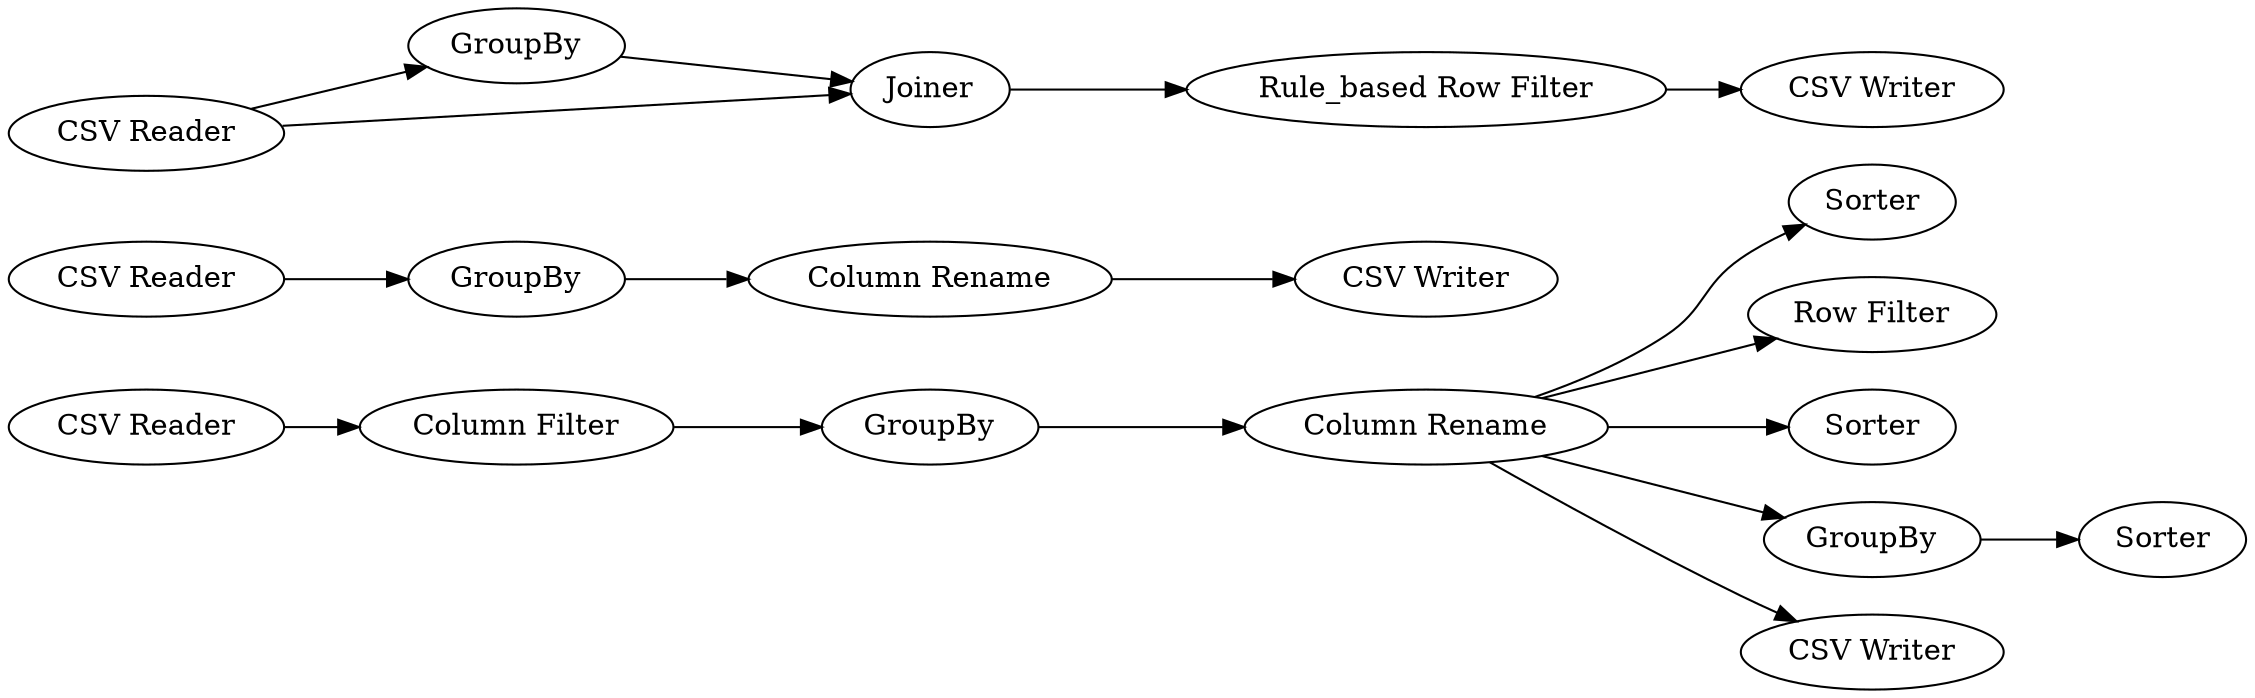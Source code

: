 digraph {
	"8363992361645557266_132" [label=Sorter]
	"8363992361645557266_134" [label=GroupBy]
	"8363992361645557266_2" [label=GroupBy]
	"8363992361645557266_126" [label=GroupBy]
	"8363992361645557266_137" [label="Row Filter"]
	"8363992361645557266_131" [label="Column Rename"]
	"8363992361645557266_125" [label="CSV Reader"]
	"8363992361645557266_128" [label="Column Rename"]
	"8363992361645557266_136" [label=Sorter]
	"8363992361645557266_138" [label=GroupBy]
	"8363992361645557266_135" [label="CSV Writer"]
	"8363992361645557266_3" [label=Joiner]
	"8363992361645557266_1" [label="CSV Reader"]
	"8363992361645557266_5" [label="CSV Writer"]
	"8363992361645557266_123" [label="CSV Writer"]
	"8363992361645557266_4" [label="Rule_based Row Filter"]
	"8363992361645557266_129" [label="Column Filter"]
	"8363992361645557266_139" [label=Sorter]
	"8363992361645557266_133" [label="CSV Reader"]
	"8363992361645557266_133" -> "8363992361645557266_134"
	"8363992361645557266_131" -> "8363992361645557266_138"
	"8363992361645557266_131" -> "8363992361645557266_132"
	"8363992361645557266_1" -> "8363992361645557266_2"
	"8363992361645557266_131" -> "8363992361645557266_123"
	"8363992361645557266_125" -> "8363992361645557266_129"
	"8363992361645557266_129" -> "8363992361645557266_126"
	"8363992361645557266_4" -> "8363992361645557266_5"
	"8363992361645557266_126" -> "8363992361645557266_131"
	"8363992361645557266_131" -> "8363992361645557266_136"
	"8363992361645557266_138" -> "8363992361645557266_139"
	"8363992361645557266_131" -> "8363992361645557266_137"
	"8363992361645557266_134" -> "8363992361645557266_128"
	"8363992361645557266_1" -> "8363992361645557266_3"
	"8363992361645557266_3" -> "8363992361645557266_4"
	"8363992361645557266_128" -> "8363992361645557266_135"
	"8363992361645557266_2" -> "8363992361645557266_3"
	rankdir=LR
}
